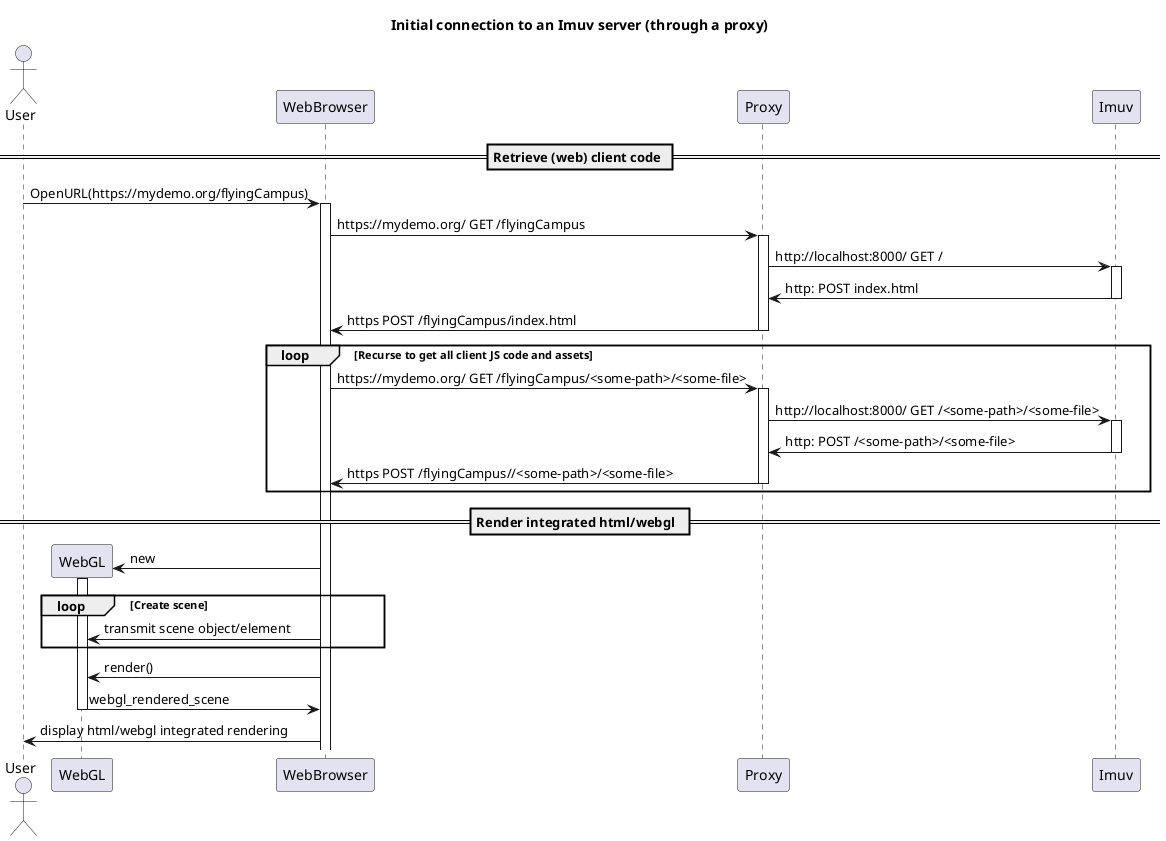 @startuml

title Initial connection to an Imuv server (through a proxy)

actor User
participant WebGL
participant WebBrowser
participant Proxy
participant Imuv

== Retrieve (web) client code ==
User -> WebBrowser : OpenURL(https://mydemo.org/flyingCampus)
activate WebBrowser
WebBrowser -> Proxy : https://mydemo.org/ GET /flyingCampus
activate Proxy
Proxy -> Imuv : http://localhost:8000/ GET /
activate Imuv
Proxy <- Imuv : http: POST index.html
deactivate Imuv
WebBrowser <- Proxy : https POST /flyingCampus/index.html
deactivate Proxy

loop Recurse to get all client JS code and assets
  WebBrowser -> Proxy : https://mydemo.org/ GET /flyingCampus/<some-path>/<some-file>
  activate Proxy
  Proxy -> Imuv : http://localhost:8000/ GET /<some-path>/<some-file>
  activate Imuv
  Proxy <- Imuv : http: POST /<some-path>/<some-file>
  deactivate Imuv
  WebBrowser <- Proxy : https POST /flyingCampus//<some-path>/<some-file>
  deactivate Proxy
end

== Render integrated html/webgl  ==
WebGL <- WebBrowser **: new
activate WebGL
loop Create scene
  WebGL <- WebBrowser : transmit scene object/element
end
WebGL <- WebBrowser : render()
WebGL -> WebBrowser : webgl_rendered_scene
deactivate WebGL
User <- WebBrowser : display html/webgl integrated rendering
@enduml